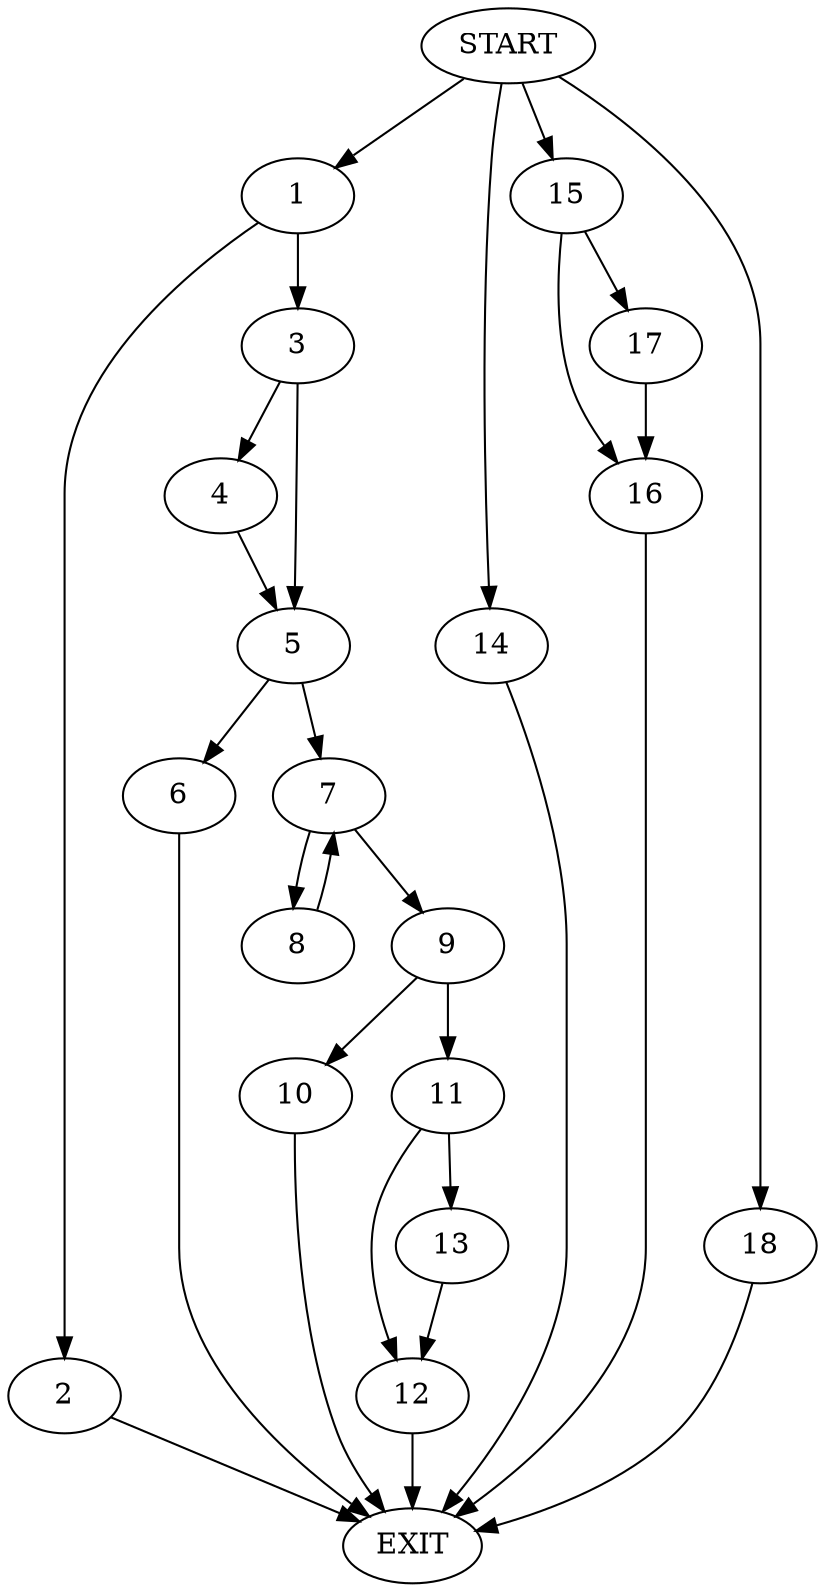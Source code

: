 digraph {
0 [label="START"]
19 [label="EXIT"]
0 -> 1
1 -> 2
1 -> 3
3 -> 4
3 -> 5
2 -> 19
5 -> 6
5 -> 7
4 -> 5
6 -> 19
7 -> 8
7 -> 9
8 -> 7
9 -> 10
9 -> 11
10 -> 19
11 -> 12
11 -> 13
13 -> 12
12 -> 19
0 -> 14
14 -> 19
0 -> 15
15 -> 16
15 -> 17
17 -> 16
16 -> 19
0 -> 18
18 -> 19
}
